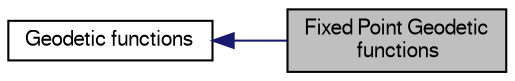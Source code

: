 digraph "Fixed Point Geodetic functions"
{
  edge [fontname="FreeSans",fontsize="10",labelfontname="FreeSans",labelfontsize="10"];
  node [fontname="FreeSans",fontsize="10",shape=record];
  rankdir=LR;
  Node1 [label="Geodetic functions",height=0.2,width=0.4,color="black", fillcolor="white", style="filled",URL="$group__math__geodetic.html",tooltip="Geodetic calculation functions and macros. "];
  Node0 [label="Fixed Point Geodetic\l functions",height=0.2,width=0.4,color="black", fillcolor="grey75", style="filled", fontcolor="black"];
  Node1->Node0 [shape=plaintext, color="midnightblue", dir="back", style="solid"];
}

